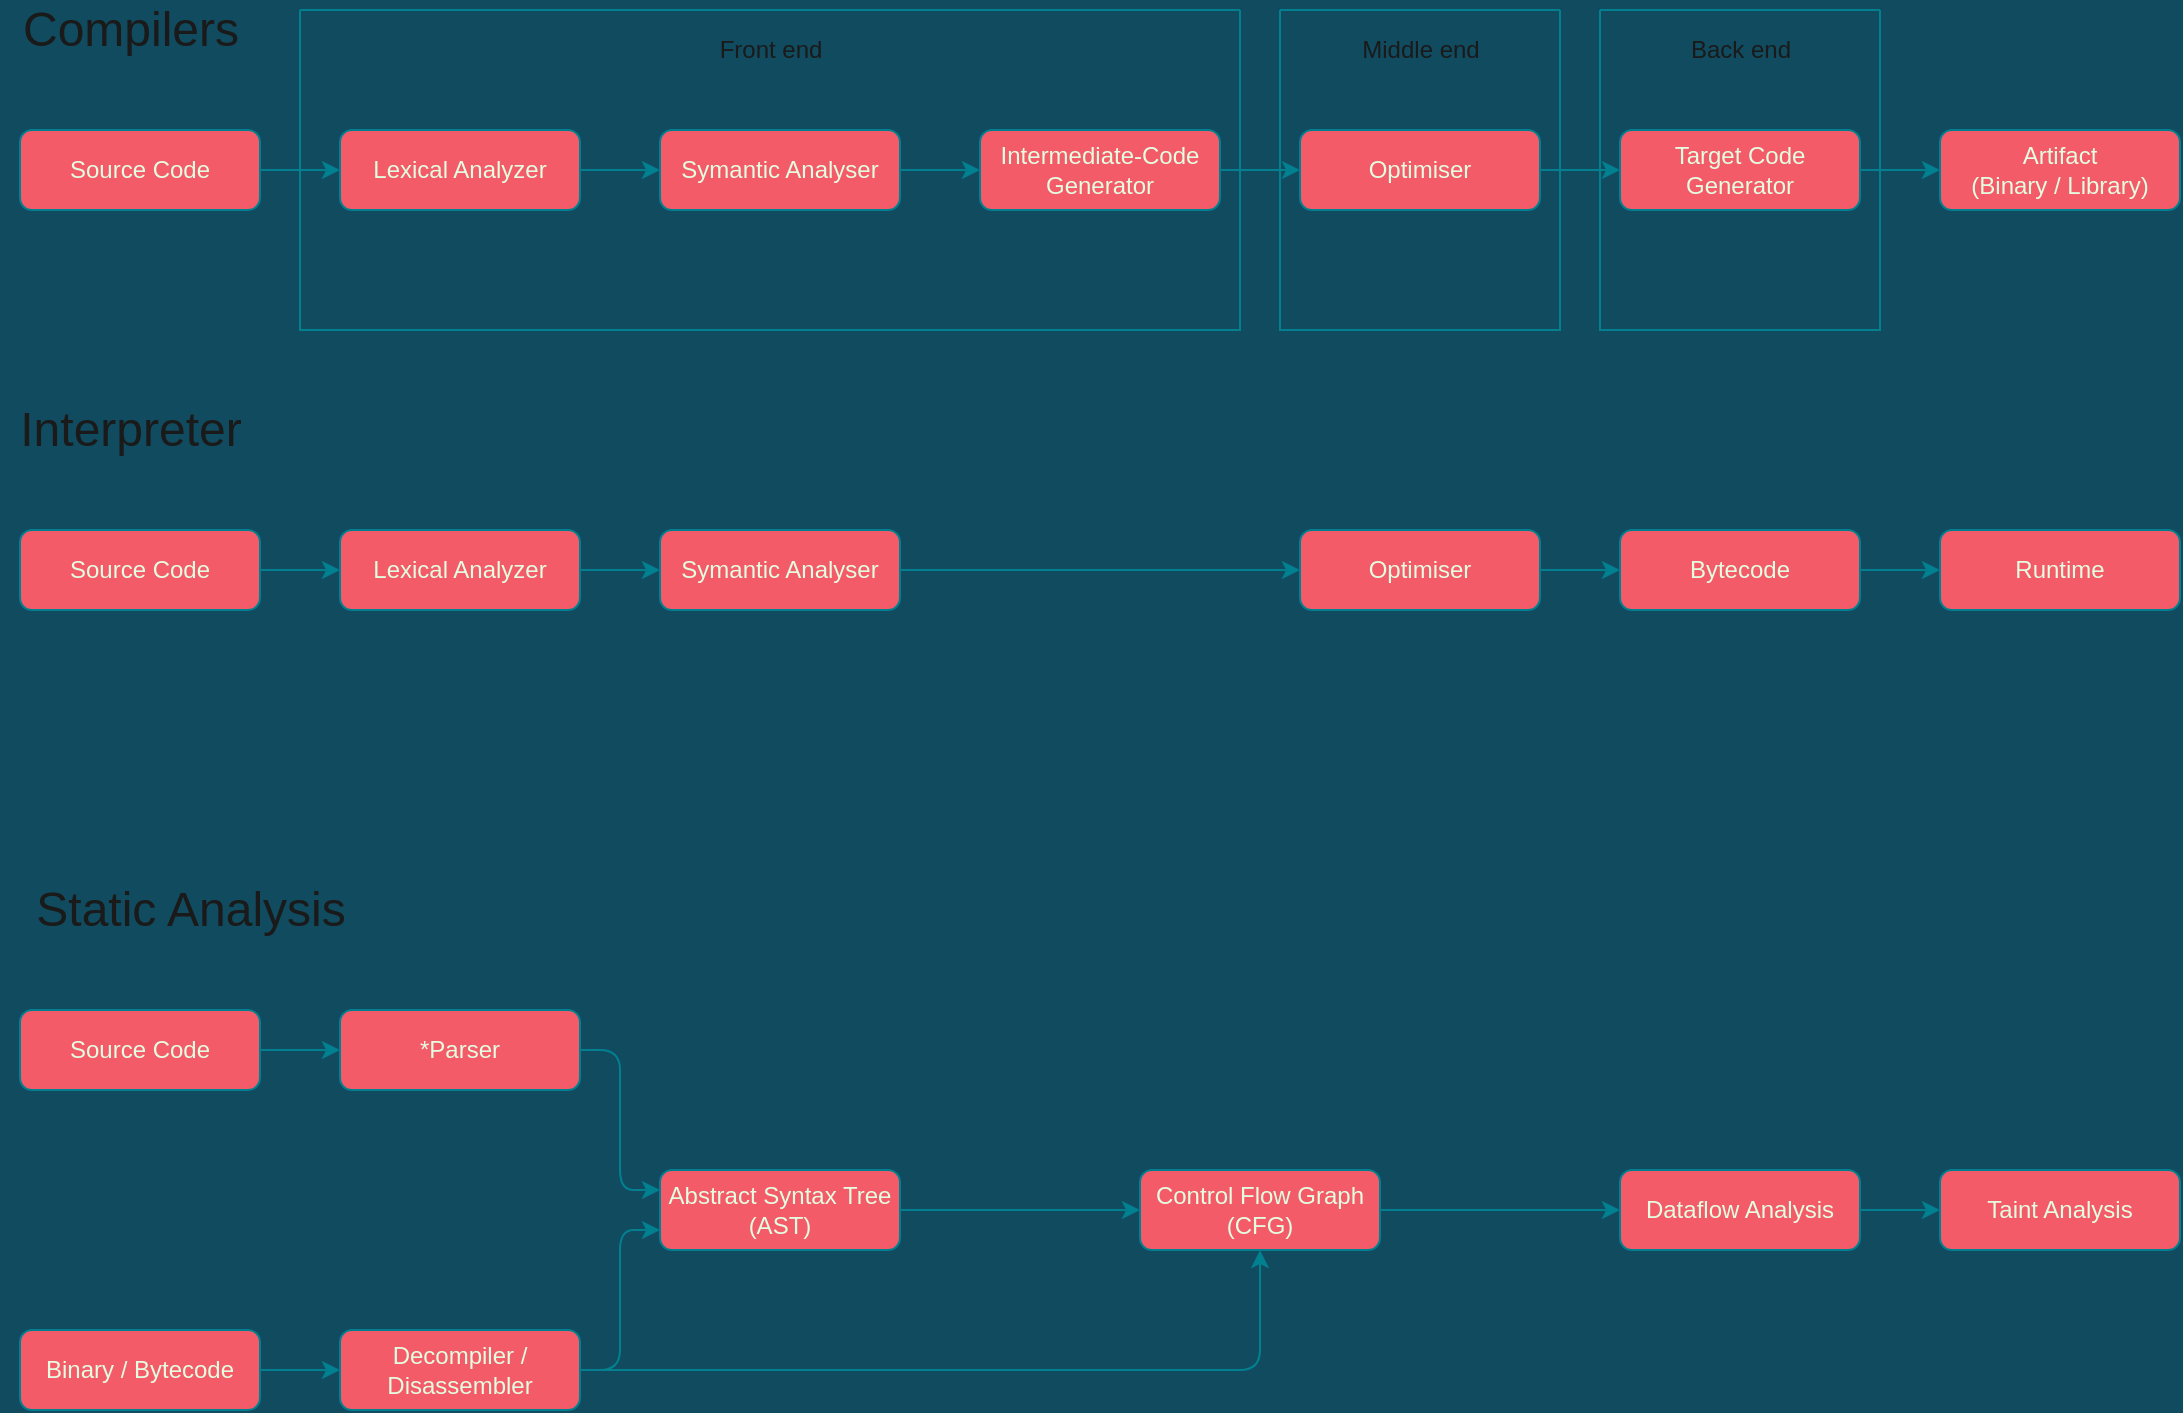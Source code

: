 <mxfile version="14.9.4" type="device"><diagram name="Page-1" id="42789a77-a242-8287-6e28-9cd8cfd52e62"><mxGraphModel dx="1998" dy="1126" grid="1" gridSize="10" guides="1" tooltips="1" connect="1" arrows="1" fold="1" page="1" pageScale="1" pageWidth="1100" pageHeight="850" background="#114B5F" math="0" shadow="0"><root><mxCell id="0"/><mxCell id="1" parent="0"/><mxCell id="q591KIigNglqc1efAttf-18" style="edgeStyle=orthogonalEdgeStyle;curved=0;rounded=1;sketch=0;orthogonalLoop=1;jettySize=auto;html=1;exitX=1;exitY=0.5;exitDx=0;exitDy=0;entryX=0;entryY=0.5;entryDx=0;entryDy=0;fontColor=#E4FDE1;strokeColor=#028090;fillColor=#F45B69;labelBackgroundColor=#114B5F;" parent="1" source="q591KIigNglqc1efAttf-13" target="q591KIigNglqc1efAttf-14" edge="1"><mxGeometry relative="1" as="geometry"/></mxCell><mxCell id="q591KIigNglqc1efAttf-13" value="Source Code" style="rounded=1;whiteSpace=wrap;html=1;sketch=0;fillColor=#F45B69;strokeColor=#028090;fontColor=#E4FDE1;" parent="1" vertex="1"><mxGeometry x="40" y="120" width="120" height="40" as="geometry"/></mxCell><mxCell id="q591KIigNglqc1efAttf-19" style="edgeStyle=orthogonalEdgeStyle;curved=0;rounded=1;sketch=0;orthogonalLoop=1;jettySize=auto;html=1;exitX=1;exitY=0.5;exitDx=0;exitDy=0;entryX=0;entryY=0.5;entryDx=0;entryDy=0;fontColor=#E4FDE1;strokeColor=#028090;fillColor=#F45B69;labelBackgroundColor=#114B5F;" parent="1" source="q591KIigNglqc1efAttf-14" target="q591KIigNglqc1efAttf-15" edge="1"><mxGeometry relative="1" as="geometry"/></mxCell><mxCell id="q591KIigNglqc1efAttf-14" value="Lexical Analyzer" style="rounded=1;whiteSpace=wrap;html=1;sketch=0;fillColor=#F45B69;strokeColor=#028090;fontColor=#E4FDE1;" parent="1" vertex="1"><mxGeometry x="200" y="120" width="120" height="40" as="geometry"/></mxCell><mxCell id="q591KIigNglqc1efAttf-20" style="edgeStyle=orthogonalEdgeStyle;curved=0;rounded=1;sketch=0;orthogonalLoop=1;jettySize=auto;html=1;exitX=1;exitY=0.5;exitDx=0;exitDy=0;entryX=0;entryY=0.5;entryDx=0;entryDy=0;fontColor=#E4FDE1;strokeColor=#028090;fillColor=#F45B69;labelBackgroundColor=#114B5F;" parent="1" source="q591KIigNglqc1efAttf-15" target="q591KIigNglqc1efAttf-16" edge="1"><mxGeometry relative="1" as="geometry"/></mxCell><mxCell id="q591KIigNglqc1efAttf-15" value="Symantic Analyser" style="rounded=1;whiteSpace=wrap;html=1;sketch=0;fillColor=#F45B69;strokeColor=#028090;fontColor=#E4FDE1;" parent="1" vertex="1"><mxGeometry x="360" y="120" width="120" height="40" as="geometry"/></mxCell><mxCell id="q591KIigNglqc1efAttf-21" style="edgeStyle=orthogonalEdgeStyle;curved=0;rounded=1;sketch=0;orthogonalLoop=1;jettySize=auto;html=1;exitX=1;exitY=0.5;exitDx=0;exitDy=0;entryX=0;entryY=0.5;entryDx=0;entryDy=0;fontColor=#E4FDE1;strokeColor=#028090;fillColor=#F45B69;labelBackgroundColor=#114B5F;" parent="1" source="q591KIigNglqc1efAttf-16" target="q591KIigNglqc1efAttf-17" edge="1"><mxGeometry relative="1" as="geometry"/></mxCell><mxCell id="q591KIigNglqc1efAttf-16" value="Intermediate-Code Generator" style="rounded=1;whiteSpace=wrap;html=1;sketch=0;fillColor=#F45B69;strokeColor=#028090;fontColor=#E4FDE1;" parent="1" vertex="1"><mxGeometry x="520" y="120" width="120" height="40" as="geometry"/></mxCell><mxCell id="q591KIigNglqc1efAttf-23" style="edgeStyle=orthogonalEdgeStyle;curved=0;rounded=1;sketch=0;orthogonalLoop=1;jettySize=auto;html=1;exitX=1;exitY=0.5;exitDx=0;exitDy=0;entryX=0;entryY=0.5;entryDx=0;entryDy=0;fontColor=#E4FDE1;strokeColor=#028090;fillColor=#F45B69;labelBackgroundColor=#114B5F;" parent="1" source="q591KIigNglqc1efAttf-17" target="q591KIigNglqc1efAttf-22" edge="1"><mxGeometry relative="1" as="geometry"/></mxCell><mxCell id="q591KIigNglqc1efAttf-17" value="Optimiser" style="rounded=1;whiteSpace=wrap;html=1;sketch=0;fillColor=#F45B69;strokeColor=#028090;fontColor=#E4FDE1;" parent="1" vertex="1"><mxGeometry x="680" y="120" width="120" height="40" as="geometry"/></mxCell><mxCell id="q591KIigNglqc1efAttf-29" style="edgeStyle=orthogonalEdgeStyle;curved=0;rounded=1;sketch=0;orthogonalLoop=1;jettySize=auto;html=1;exitX=1;exitY=0.5;exitDx=0;exitDy=0;entryX=0;entryY=0.5;entryDx=0;entryDy=0;fontColor=#E4FDE1;strokeColor=#028090;fillColor=#F45B69;labelBackgroundColor=#114B5F;" parent="1" source="q591KIigNglqc1efAttf-22" target="q591KIigNglqc1efAttf-28" edge="1"><mxGeometry relative="1" as="geometry"/></mxCell><mxCell id="q591KIigNglqc1efAttf-22" value="Target Code Generator" style="rounded=1;whiteSpace=wrap;html=1;sketch=0;fillColor=#F45B69;strokeColor=#028090;fontColor=#E4FDE1;" parent="1" vertex="1"><mxGeometry x="840" y="120" width="120" height="40" as="geometry"/></mxCell><mxCell id="q591KIigNglqc1efAttf-24" value="" style="swimlane;startSize=0;rounded=0;sketch=0;fontColor=#E4FDE1;strokeColor=#028090;fillColor=#F45B69;" parent="1" vertex="1"><mxGeometry x="180" y="60" width="470" height="160" as="geometry"/></mxCell><mxCell id="q591KIigNglqc1efAttf-25" value="&lt;font color=&quot;#1a1a1a&quot;&gt;Front end&lt;/font&gt;" style="text;html=1;align=center;verticalAlign=middle;resizable=0;points=[];autosize=1;strokeColor=none;fontColor=#E4FDE1;" parent="q591KIigNglqc1efAttf-24" vertex="1"><mxGeometry x="200" y="10" width="70" height="20" as="geometry"/></mxCell><mxCell id="q591KIigNglqc1efAttf-26" value="" style="swimlane;startSize=0;rounded=0;sketch=0;fontColor=#E4FDE1;strokeColor=#028090;fillColor=#F45B69;" parent="1" vertex="1"><mxGeometry x="830" y="60" width="140" height="160" as="geometry"/></mxCell><mxCell id="q591KIigNglqc1efAttf-27" value="&lt;font color=&quot;#1a1a1a&quot;&gt;Back end&lt;/font&gt;" style="text;html=1;align=center;verticalAlign=middle;resizable=0;points=[];autosize=1;strokeColor=none;fontColor=#E4FDE1;" parent="q591KIigNglqc1efAttf-26" vertex="1"><mxGeometry x="35" y="10" width="70" height="20" as="geometry"/></mxCell><mxCell id="q591KIigNglqc1efAttf-28" value="Artifact&lt;br&gt;(Binary / Library)" style="rounded=1;whiteSpace=wrap;html=1;sketch=0;fillColor=#F45B69;strokeColor=#028090;fontColor=#E4FDE1;" parent="1" vertex="1"><mxGeometry x="1000" y="120" width="120" height="40" as="geometry"/></mxCell><mxCell id="q591KIigNglqc1efAttf-30" value="" style="swimlane;startSize=0;rounded=0;sketch=0;fontColor=#E4FDE1;strokeColor=#028090;fillColor=#F45B69;" parent="1" vertex="1"><mxGeometry x="670" y="60" width="140" height="160" as="geometry"/></mxCell><mxCell id="q591KIigNglqc1efAttf-31" value="&lt;font color=&quot;#1a1a1a&quot;&gt;Middle end&lt;/font&gt;" style="text;html=1;align=center;verticalAlign=middle;resizable=0;points=[];autosize=1;strokeColor=none;fontColor=#E4FDE1;" parent="q591KIigNglqc1efAttf-30" vertex="1"><mxGeometry x="35" y="10" width="70" height="20" as="geometry"/></mxCell><mxCell id="q591KIigNglqc1efAttf-32" style="edgeStyle=orthogonalEdgeStyle;curved=0;rounded=1;sketch=0;orthogonalLoop=1;jettySize=auto;html=1;exitX=1;exitY=0.5;exitDx=0;exitDy=0;entryX=0;entryY=0.5;entryDx=0;entryDy=0;fontColor=#E4FDE1;strokeColor=#028090;fillColor=#F45B69;labelBackgroundColor=#114B5F;" parent="1" source="q591KIigNglqc1efAttf-33" target="q591KIigNglqc1efAttf-35" edge="1"><mxGeometry relative="1" as="geometry"/></mxCell><mxCell id="q591KIigNglqc1efAttf-33" value="Source Code" style="rounded=1;whiteSpace=wrap;html=1;sketch=0;fillColor=#F45B69;strokeColor=#028090;fontColor=#E4FDE1;" parent="1" vertex="1"><mxGeometry x="40" y="320" width="120" height="40" as="geometry"/></mxCell><mxCell id="q591KIigNglqc1efAttf-34" style="edgeStyle=orthogonalEdgeStyle;curved=0;rounded=1;sketch=0;orthogonalLoop=1;jettySize=auto;html=1;exitX=1;exitY=0.5;exitDx=0;exitDy=0;entryX=0;entryY=0.5;entryDx=0;entryDy=0;fontColor=#E4FDE1;strokeColor=#028090;fillColor=#F45B69;labelBackgroundColor=#114B5F;" parent="1" source="q591KIigNglqc1efAttf-35" target="q591KIigNglqc1efAttf-37" edge="1"><mxGeometry relative="1" as="geometry"/></mxCell><mxCell id="q591KIigNglqc1efAttf-35" value="Lexical Analyzer" style="rounded=1;whiteSpace=wrap;html=1;sketch=0;fillColor=#F45B69;strokeColor=#028090;fontColor=#E4FDE1;" parent="1" vertex="1"><mxGeometry x="200" y="320" width="120" height="40" as="geometry"/></mxCell><mxCell id="q591KIigNglqc1efAttf-58" style="edgeStyle=orthogonalEdgeStyle;curved=0;rounded=1;sketch=0;orthogonalLoop=1;jettySize=auto;html=1;entryX=0;entryY=0.5;entryDx=0;entryDy=0;fontColor=#E4FDE1;strokeColor=#028090;fillColor=#F45B69;exitX=1;exitY=0.5;exitDx=0;exitDy=0;labelBackgroundColor=#114B5F;" parent="1" source="q591KIigNglqc1efAttf-37" target="q591KIigNglqc1efAttf-41" edge="1"><mxGeometry relative="1" as="geometry"><mxPoint x="520" y="330" as="sourcePoint"/></mxGeometry></mxCell><mxCell id="q591KIigNglqc1efAttf-37" value="Symantic Analyser" style="rounded=1;whiteSpace=wrap;html=1;sketch=0;fillColor=#F45B69;strokeColor=#028090;fontColor=#E4FDE1;" parent="1" vertex="1"><mxGeometry x="360" y="320" width="120" height="40" as="geometry"/></mxCell><mxCell id="q591KIigNglqc1efAttf-60" style="edgeStyle=orthogonalEdgeStyle;curved=0;rounded=1;sketch=0;orthogonalLoop=1;jettySize=auto;html=1;exitX=1;exitY=0.5;exitDx=0;exitDy=0;entryX=0;entryY=0.5;entryDx=0;entryDy=0;fontColor=#E4FDE1;strokeColor=#028090;fillColor=#F45B69;labelBackgroundColor=#114B5F;" parent="1" source="q591KIigNglqc1efAttf-41" target="q591KIigNglqc1efAttf-48" edge="1"><mxGeometry relative="1" as="geometry"/></mxCell><mxCell id="q591KIigNglqc1efAttf-41" value="Optimiser" style="rounded=1;whiteSpace=wrap;html=1;sketch=0;fillColor=#F45B69;strokeColor=#028090;fontColor=#E4FDE1;" parent="1" vertex="1"><mxGeometry x="680" y="320" width="120" height="40" as="geometry"/></mxCell><mxCell id="q591KIigNglqc1efAttf-54" style="edgeStyle=orthogonalEdgeStyle;curved=0;rounded=1;sketch=0;orthogonalLoop=1;jettySize=auto;html=1;exitX=1;exitY=0.5;exitDx=0;exitDy=0;entryX=0;entryY=0.5;entryDx=0;entryDy=0;fontColor=#E4FDE1;strokeColor=#028090;fillColor=#F45B69;labelBackgroundColor=#114B5F;" parent="1" source="q591KIigNglqc1efAttf-48" target="q591KIigNglqc1efAttf-53" edge="1"><mxGeometry relative="1" as="geometry"/></mxCell><mxCell id="q591KIigNglqc1efAttf-48" value="Bytecode" style="rounded=1;whiteSpace=wrap;html=1;sketch=0;fillColor=#F45B69;strokeColor=#028090;fontColor=#E4FDE1;" parent="1" vertex="1"><mxGeometry x="840" y="320" width="120" height="40" as="geometry"/></mxCell><mxCell id="q591KIigNglqc1efAttf-53" value="Runtime" style="rounded=1;whiteSpace=wrap;html=1;sketch=0;fillColor=#F45B69;strokeColor=#028090;fontColor=#E4FDE1;" parent="1" vertex="1"><mxGeometry x="1000" y="320" width="120" height="40" as="geometry"/></mxCell><mxCell id="q591KIigNglqc1efAttf-55" value="&lt;font style=&quot;font-size: 24px&quot; color=&quot;#1a1a1a&quot;&gt;Compilers&lt;/font&gt;" style="text;html=1;align=center;verticalAlign=middle;resizable=0;points=[];autosize=1;strokeColor=none;fontColor=#E4FDE1;" parent="1" vertex="1"><mxGeometry x="35" y="60" width="120" height="20" as="geometry"/></mxCell><mxCell id="q591KIigNglqc1efAttf-56" value="&lt;font color=&quot;#1a1a1a&quot;&gt;&lt;span style=&quot;font-size: 24px&quot;&gt;Interpreter&lt;/span&gt;&lt;/font&gt;" style="text;html=1;align=center;verticalAlign=middle;resizable=0;points=[];autosize=1;strokeColor=none;fontColor=#E4FDE1;" parent="1" vertex="1"><mxGeometry x="30" y="260" width="130" height="20" as="geometry"/></mxCell><mxCell id="IDB7grHUTLOJKqAbpkBj-4" style="edgeStyle=orthogonalEdgeStyle;curved=0;rounded=1;sketch=0;orthogonalLoop=1;jettySize=auto;html=1;exitX=1;exitY=0.5;exitDx=0;exitDy=0;entryX=0;entryY=0.5;entryDx=0;entryDy=0;fontColor=#E4FDE1;strokeColor=#028090;fillColor=#F45B69;" edge="1" parent="1" source="q591KIigNglqc1efAttf-62" target="IDB7grHUTLOJKqAbpkBj-2"><mxGeometry relative="1" as="geometry"/></mxCell><mxCell id="q591KIigNglqc1efAttf-62" value="Source Code" style="rounded=1;whiteSpace=wrap;html=1;sketch=0;fillColor=#F45B69;strokeColor=#028090;fontColor=#E4FDE1;" parent="1" vertex="1"><mxGeometry x="40" y="560" width="120" height="40" as="geometry"/></mxCell><mxCell id="q591KIigNglqc1efAttf-63" style="edgeStyle=orthogonalEdgeStyle;curved=0;rounded=1;sketch=0;orthogonalLoop=1;jettySize=auto;html=1;exitX=1;exitY=0.5;exitDx=0;exitDy=0;entryX=0;entryY=0.5;entryDx=0;entryDy=0;fontColor=#E4FDE1;strokeColor=#028090;fillColor=#F45B69;labelBackgroundColor=#114B5F;" parent="1" source="q591KIigNglqc1efAttf-64" target="q591KIigNglqc1efAttf-66" edge="1"><mxGeometry relative="1" as="geometry"/></mxCell><mxCell id="q591KIigNglqc1efAttf-64" value="Abstract Syntax Tree&lt;br&gt;(AST)" style="rounded=1;whiteSpace=wrap;html=1;sketch=0;fillColor=#F45B69;strokeColor=#028090;fontColor=#E4FDE1;" parent="1" vertex="1"><mxGeometry x="360" y="640" width="120" height="40" as="geometry"/></mxCell><mxCell id="q591KIigNglqc1efAttf-65" style="edgeStyle=orthogonalEdgeStyle;curved=0;rounded=1;sketch=0;orthogonalLoop=1;jettySize=auto;html=1;entryX=0;entryY=0.5;entryDx=0;entryDy=0;fontColor=#E4FDE1;strokeColor=#028090;fillColor=#F45B69;exitX=1;exitY=0.5;exitDx=0;exitDy=0;labelBackgroundColor=#114B5F;" parent="1" source="q591KIigNglqc1efAttf-72" target="q591KIigNglqc1efAttf-68" edge="1"><mxGeometry relative="1" as="geometry"><mxPoint x="640" y="670" as="sourcePoint"/></mxGeometry></mxCell><mxCell id="q591KIigNglqc1efAttf-66" value="Control Flow Graph&lt;br&gt;(CFG)" style="rounded=1;whiteSpace=wrap;html=1;sketch=0;fillColor=#F45B69;strokeColor=#028090;fontColor=#E4FDE1;" parent="1" vertex="1"><mxGeometry x="600" y="640" width="120" height="40" as="geometry"/></mxCell><mxCell id="q591KIigNglqc1efAttf-67" style="edgeStyle=orthogonalEdgeStyle;curved=0;rounded=1;sketch=0;orthogonalLoop=1;jettySize=auto;html=1;exitX=1;exitY=0.5;exitDx=0;exitDy=0;entryX=0;entryY=0.5;entryDx=0;entryDy=0;fontColor=#E4FDE1;strokeColor=#028090;fillColor=#F45B69;labelBackgroundColor=#114B5F;" parent="1" source="q591KIigNglqc1efAttf-66" target="q591KIigNglqc1efAttf-72" edge="1"><mxGeometry relative="1" as="geometry"/></mxCell><mxCell id="q591KIigNglqc1efAttf-68" value="Taint Analysis" style="rounded=1;whiteSpace=wrap;html=1;sketch=0;fillColor=#F45B69;strokeColor=#028090;fontColor=#E4FDE1;" parent="1" vertex="1"><mxGeometry x="1000" y="640" width="120" height="40" as="geometry"/></mxCell><mxCell id="q591KIigNglqc1efAttf-72" value="Dataflow Analysis" style="rounded=1;whiteSpace=wrap;html=1;sketch=0;fillColor=#F45B69;strokeColor=#028090;fontColor=#E4FDE1;" parent="1" vertex="1"><mxGeometry x="840" y="640" width="120" height="40" as="geometry"/></mxCell><mxCell id="q591KIigNglqc1efAttf-74" value="&lt;font color=&quot;#1a1a1a&quot;&gt;&lt;span style=&quot;font-size: 24px&quot;&gt;Static Analysis&lt;/span&gt;&lt;/font&gt;" style="text;html=1;align=center;verticalAlign=middle;resizable=0;points=[];autosize=1;strokeColor=none;fontColor=#E4FDE1;" parent="1" vertex="1"><mxGeometry x="40" y="500" width="170" height="20" as="geometry"/></mxCell><mxCell id="IDB7grHUTLOJKqAbpkBj-6" style="edgeStyle=orthogonalEdgeStyle;curved=0;rounded=1;sketch=0;orthogonalLoop=1;jettySize=auto;html=1;exitX=1;exitY=0.5;exitDx=0;exitDy=0;entryX=0;entryY=0.5;entryDx=0;entryDy=0;fontColor=#E4FDE1;strokeColor=#028090;fillColor=#F45B69;" edge="1" parent="1" source="IDB7grHUTLOJKqAbpkBj-1" target="IDB7grHUTLOJKqAbpkBj-5"><mxGeometry relative="1" as="geometry"/></mxCell><mxCell id="IDB7grHUTLOJKqAbpkBj-1" value="Binary / Bytecode" style="rounded=1;whiteSpace=wrap;html=1;sketch=0;fillColor=#F45B69;strokeColor=#028090;fontColor=#E4FDE1;" vertex="1" parent="1"><mxGeometry x="40" y="720" width="120" height="40" as="geometry"/></mxCell><mxCell id="IDB7grHUTLOJKqAbpkBj-8" style="edgeStyle=orthogonalEdgeStyle;curved=0;rounded=1;sketch=0;orthogonalLoop=1;jettySize=auto;html=1;exitX=1;exitY=0.5;exitDx=0;exitDy=0;entryX=0;entryY=0.25;entryDx=0;entryDy=0;fontColor=#E4FDE1;strokeColor=#028090;fillColor=#F45B69;" edge="1" parent="1" source="IDB7grHUTLOJKqAbpkBj-2" target="q591KIigNglqc1efAttf-64"><mxGeometry relative="1" as="geometry"/></mxCell><mxCell id="IDB7grHUTLOJKqAbpkBj-2" value="*Parser" style="rounded=1;whiteSpace=wrap;html=1;sketch=0;fillColor=#F45B69;strokeColor=#028090;fontColor=#E4FDE1;" vertex="1" parent="1"><mxGeometry x="200" y="560" width="120" height="40" as="geometry"/></mxCell><mxCell id="IDB7grHUTLOJKqAbpkBj-7" style="edgeStyle=orthogonalEdgeStyle;curved=0;rounded=1;sketch=0;orthogonalLoop=1;jettySize=auto;html=1;exitX=1;exitY=0.5;exitDx=0;exitDy=0;entryX=0;entryY=0.75;entryDx=0;entryDy=0;fontColor=#E4FDE1;strokeColor=#028090;fillColor=#F45B69;" edge="1" parent="1" source="IDB7grHUTLOJKqAbpkBj-5" target="q591KIigNglqc1efAttf-64"><mxGeometry relative="1" as="geometry"/></mxCell><mxCell id="IDB7grHUTLOJKqAbpkBj-9" style="edgeStyle=orthogonalEdgeStyle;curved=0;rounded=1;sketch=0;orthogonalLoop=1;jettySize=auto;html=1;exitX=1;exitY=0.5;exitDx=0;exitDy=0;entryX=0.5;entryY=1;entryDx=0;entryDy=0;fontColor=#E4FDE1;strokeColor=#028090;fillColor=#F45B69;" edge="1" parent="1" source="IDB7grHUTLOJKqAbpkBj-5" target="q591KIigNglqc1efAttf-66"><mxGeometry relative="1" as="geometry"/></mxCell><mxCell id="IDB7grHUTLOJKqAbpkBj-5" value="Decompiler / Disassembler" style="rounded=1;whiteSpace=wrap;html=1;sketch=0;fillColor=#F45B69;strokeColor=#028090;fontColor=#E4FDE1;" vertex="1" parent="1"><mxGeometry x="200" y="720" width="120" height="40" as="geometry"/></mxCell></root></mxGraphModel></diagram></mxfile>